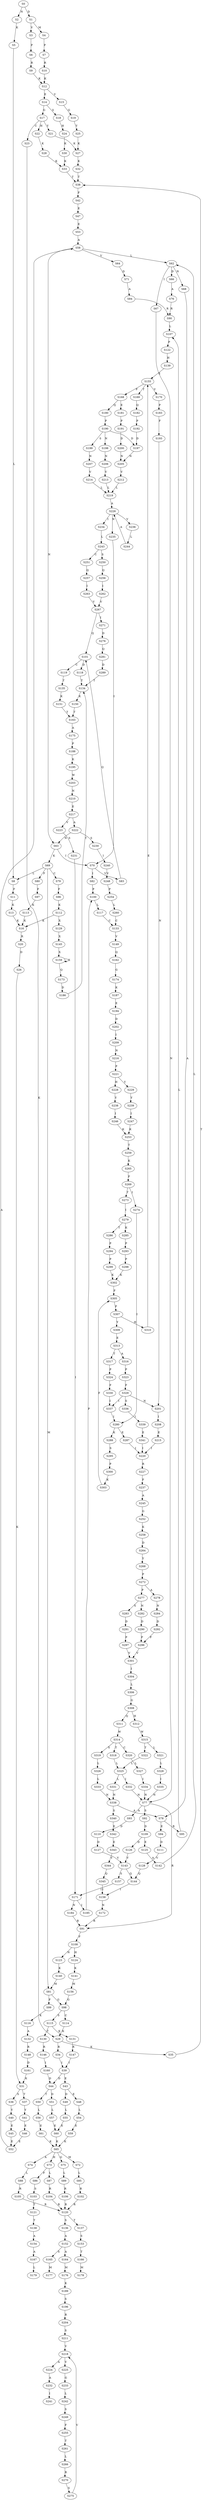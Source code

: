 strict digraph  {
	S0 -> S1 [ label = D ];
	S0 -> S2 [ label = N ];
	S1 -> S3 [ label = V ];
	S1 -> S4 [ label = M ];
	S2 -> S5 [ label = K ];
	S3 -> S6 [ label = P ];
	S4 -> S7 [ label = P ];
	S5 -> S8 [ label = L ];
	S6 -> S9 [ label = R ];
	S7 -> S10 [ label = R ];
	S8 -> S11 [ label = F ];
	S9 -> S12 [ label = K ];
	S10 -> S12 [ label = K ];
	S11 -> S13 [ label = K ];
	S12 -> S14 [ label = E ];
	S12 -> S15 [ label = V ];
	S13 -> S16 [ label = K ];
	S14 -> S17 [ label = G ];
	S14 -> S18 [ label = S ];
	S15 -> S19 [ label = G ];
	S16 -> S20 [ label = R ];
	S17 -> S21 [ label = Y ];
	S17 -> S22 [ label = H ];
	S17 -> S23 [ label = C ];
	S18 -> S24 [ label = H ];
	S19 -> S25 [ label = Y ];
	S20 -> S26 [ label = D ];
	S21 -> S27 [ label = K ];
	S22 -> S28 [ label = K ];
	S23 -> S29 [ label = K ];
	S24 -> S30 [ label = K ];
	S25 -> S27 [ label = K ];
	S26 -> S31 [ label = K ];
	S27 -> S32 [ label = K ];
	S28 -> S33 [ label = K ];
	S29 -> S34 [ label = R ];
	S29 -> S35 [ label = K ];
	S30 -> S33 [ label = K ];
	S31 -> S36 [ label = S ];
	S31 -> S37 [ label = T ];
	S32 -> S38 [ label = T ];
	S33 -> S38 [ label = T ];
	S34 -> S39 [ label = I ];
	S35 -> S38 [ label = T ];
	S36 -> S40 [ label = Y ];
	S37 -> S41 [ label = Y ];
	S38 -> S42 [ label = F ];
	S39 -> S43 [ label = E ];
	S39 -> S44 [ label = D ];
	S40 -> S45 [ label = E ];
	S41 -> S46 [ label = E ];
	S42 -> S47 [ label = E ];
	S43 -> S48 [ label = E ];
	S43 -> S49 [ label = D ];
	S44 -> S50 [ label = T ];
	S44 -> S51 [ label = D ];
	S45 -> S52 [ label = E ];
	S46 -> S52 [ label = E ];
	S47 -> S53 [ label = E ];
	S48 -> S54 [ label = L ];
	S49 -> S55 [ label = L ];
	S50 -> S56 [ label = L ];
	S51 -> S57 [ label = L ];
	S52 -> S58 [ label = A ];
	S53 -> S58 [ label = A ];
	S54 -> S59 [ label = E ];
	S55 -> S60 [ label = E ];
	S56 -> S61 [ label = E ];
	S57 -> S60 [ label = E ];
	S58 -> S62 [ label = L ];
	S58 -> S63 [ label = N ];
	S58 -> S64 [ label = V ];
	S59 -> S65 [ label = K ];
	S60 -> S65 [ label = K ];
	S61 -> S65 [ label = K ];
	S62 -> S66 [ label = D ];
	S62 -> S67 [ label = I ];
	S62 -> S68 [ label = N ];
	S63 -> S69 [ label = K ];
	S63 -> S70 [ label = I ];
	S64 -> S71 [ label = D ];
	S65 -> S72 [ label = M ];
	S65 -> S73 [ label = H ];
	S65 -> S74 [ label = A ];
	S65 -> S75 [ label = G ];
	S66 -> S76 [ label = A ];
	S67 -> S77 [ label = N ];
	S68 -> S78 [ label = A ];
	S69 -> S79 [ label = C ];
	S69 -> S80 [ label = F ];
	S69 -> S8 [ label = L ];
	S69 -> S81 [ label = M ];
	S70 -> S82 [ label = I ];
	S70 -> S83 [ label = V ];
	S71 -> S84 [ label = A ];
	S72 -> S85 [ label = L ];
	S73 -> S86 [ label = F ];
	S73 -> S87 [ label = L ];
	S74 -> S88 [ label = L ];
	S75 -> S89 [ label = L ];
	S76 -> S90 [ label = R ];
	S77 -> S91 [ label = R ];
	S77 -> S92 [ label = S ];
	S77 -> S93 [ label = A ];
	S78 -> S94 [ label = E ];
	S78 -> S95 [ label = R ];
	S79 -> S96 [ label = F ];
	S80 -> S97 [ label = F ];
	S81 -> S98 [ label = G ];
	S81 -> S99 [ label = F ];
	S82 -> S100 [ label = P ];
	S83 -> S101 [ label = Q ];
	S84 -> S90 [ label = R ];
	S85 -> S102 [ label = R ];
	S86 -> S103 [ label = S ];
	S87 -> S104 [ label = R ];
	S88 -> S105 [ label = R ];
	S89 -> S106 [ label = R ];
	S90 -> S107 [ label = L ];
	S91 -> S108 [ label = F ];
	S92 -> S109 [ label = D ];
	S93 -> S110 [ label = D ];
	S94 -> S111 [ label = D ];
	S95 -> S107 [ label = L ];
	S96 -> S112 [ label = K ];
	S97 -> S113 [ label = K ];
	S98 -> S114 [ label = C ];
	S98 -> S115 [ label = S ];
	S99 -> S116 [ label = K ];
	S100 -> S117 [ label = L ];
	S101 -> S118 [ label = D ];
	S101 -> S119 [ label = C ];
	S102 -> S120 [ label = R ];
	S103 -> S121 [ label = T ];
	S104 -> S120 [ label = R ];
	S105 -> S120 [ label = R ];
	S106 -> S120 [ label = R ];
	S107 -> S122 [ label = P ];
	S108 -> S123 [ label = N ];
	S108 -> S124 [ label = H ];
	S109 -> S125 [ label = E ];
	S109 -> S126 [ label = D ];
	S110 -> S127 [ label = D ];
	S111 -> S128 [ label = V ];
	S112 -> S16 [ label = K ];
	S112 -> S129 [ label = X ];
	S113 -> S16 [ label = K ];
	S114 -> S29 [ label = K ];
	S115 -> S130 [ label = T ];
	S115 -> S131 [ label = K ];
	S116 -> S132 [ label = A ];
	S117 -> S133 [ label = C ];
	S118 -> S134 [ label = T ];
	S119 -> S135 [ label = T ];
	S120 -> S136 [ label = S ];
	S120 -> S137 [ label = T ];
	S121 -> S138 [ label = T ];
	S122 -> S139 [ label = H ];
	S123 -> S140 [ label = K ];
	S124 -> S141 [ label = K ];
	S125 -> S142 [ label = A ];
	S126 -> S143 [ label = V ];
	S127 -> S143 [ label = V ];
	S128 -> S144 [ label = Q ];
	S129 -> S145 [ label = X ];
	S130 -> S146 [ label = R ];
	S131 -> S147 [ label = R ];
	S132 -> S148 [ label = R ];
	S133 -> S149 [ label = V ];
	S134 -> S150 [ label = K ];
	S135 -> S151 [ label = K ];
	S136 -> S152 [ label = A ];
	S137 -> S153 [ label = S ];
	S138 -> S154 [ label = A ];
	S139 -> S155 [ label = E ];
	S140 -> S81 [ label = M ];
	S141 -> S156 [ label = M ];
	S142 -> S62 [ label = L ];
	S143 -> S144 [ label = Q ];
	S143 -> S157 [ label = S ];
	S144 -> S158 [ label = I ];
	S145 -> S159 [ label = X ];
	S146 -> S160 [ label = I ];
	S147 -> S39 [ label = I ];
	S148 -> S161 [ label = D ];
	S149 -> S162 [ label = Q ];
	S150 -> S163 [ label = T ];
	S151 -> S163 [ label = T ];
	S152 -> S164 [ label = A ];
	S152 -> S165 [ label = S ];
	S153 -> S166 [ label = T ];
	S154 -> S167 [ label = A ];
	S155 -> S168 [ label = P ];
	S155 -> S169 [ label = T ];
	S155 -> S170 [ label = V ];
	S156 -> S98 [ label = G ];
	S157 -> S171 [ label = I ];
	S158 -> S172 [ label = N ];
	S159 -> S173 [ label = Q ];
	S159 -> S159 [ label = X ];
	S160 -> S44 [ label = D ];
	S161 -> S31 [ label = K ];
	S162 -> S174 [ label = G ];
	S163 -> S175 [ label = A ];
	S164 -> S176 [ label = M ];
	S165 -> S177 [ label = M ];
	S166 -> S178 [ label = M ];
	S167 -> S179 [ label = L ];
	S168 -> S180 [ label = Q ];
	S168 -> S181 [ label = E ];
	S169 -> S182 [ label = Q ];
	S170 -> S183 [ label = P ];
	S171 -> S184 [ label = N ];
	S171 -> S185 [ label = I ];
	S172 -> S91 [ label = R ];
	S173 -> S186 [ label = D ];
	S174 -> S187 [ label = K ];
	S175 -> S188 [ label = P ];
	S176 -> S189 [ label = K ];
	S180 -> S190 [ label = P ];
	S181 -> S191 [ label = P ];
	S182 -> S192 [ label = P ];
	S183 -> S193 [ label = F ];
	S184 -> S91 [ label = R ];
	S185 -> S100 [ label = P ];
	S186 -> S134 [ label = T ];
	S187 -> S194 [ label = E ];
	S188 -> S195 [ label = K ];
	S189 -> S196 [ label = S ];
	S190 -> S197 [ label = D ];
	S190 -> S198 [ label = N ];
	S190 -> S199 [ label = S ];
	S191 -> S200 [ label = D ];
	S192 -> S197 [ label = D ];
	S193 -> S201 [ label = N ];
	S194 -> S202 [ label = D ];
	S195 -> S203 [ label = W ];
	S196 -> S204 [ label = R ];
	S197 -> S205 [ label = N ];
	S198 -> S206 [ label = N ];
	S199 -> S207 [ label = N ];
	S200 -> S205 [ label = N ];
	S201 -> S208 [ label = I ];
	S202 -> S209 [ label = I ];
	S203 -> S210 [ label = N ];
	S204 -> S211 [ label = S ];
	S205 -> S212 [ label = V ];
	S206 -> S213 [ label = V ];
	S207 -> S214 [ label = V ];
	S208 -> S215 [ label = E ];
	S209 -> S216 [ label = N ];
	S210 -> S217 [ label = E ];
	S211 -> S218 [ label = V ];
	S212 -> S219 [ label = L ];
	S213 -> S219 [ label = L ];
	S214 -> S219 [ label = L ];
	S215 -> S220 [ label = I ];
	S216 -> S221 [ label = P ];
	S217 -> S222 [ label = A ];
	S217 -> S223 [ label = V ];
	S218 -> S224 [ label = A ];
	S218 -> S225 [ label = V ];
	S219 -> S226 [ label = A ];
	S220 -> S227 [ label = R ];
	S221 -> S228 [ label = H ];
	S221 -> S229 [ label = Y ];
	S222 -> S230 [ label = S ];
	S222 -> S63 [ label = N ];
	S223 -> S231 [ label = S ];
	S224 -> S232 [ label = A ];
	S225 -> S233 [ label = G ];
	S226 -> S234 [ label = I ];
	S226 -> S235 [ label = N ];
	S226 -> S236 [ label = V ];
	S227 -> S237 [ label = F ];
	S228 -> S238 [ label = Y ];
	S229 -> S239 [ label = Y ];
	S230 -> S240 [ label = I ];
	S231 -> S171 [ label = I ];
	S232 -> S241 [ label = I ];
	S233 -> S242 [ label = L ];
	S234 -> S243 [ label = L ];
	S235 -> S70 [ label = I ];
	S236 -> S244 [ label = L ];
	S237 -> S245 [ label = A ];
	S238 -> S246 [ label = I ];
	S239 -> S247 [ label = I ];
	S240 -> S248 [ label = V ];
	S242 -> S249 [ label = S ];
	S243 -> S250 [ label = S ];
	S243 -> S251 [ label = C ];
	S244 -> S226 [ label = A ];
	S245 -> S252 [ label = G ];
	S246 -> S253 [ label = K ];
	S247 -> S253 [ label = K ];
	S248 -> S254 [ label = P ];
	S249 -> S255 [ label = F ];
	S250 -> S256 [ label = Q ];
	S251 -> S257 [ label = Q ];
	S252 -> S258 [ label = K ];
	S253 -> S259 [ label = T ];
	S254 -> S260 [ label = L ];
	S255 -> S261 [ label = T ];
	S256 -> S262 [ label = I ];
	S257 -> S263 [ label = I ];
	S258 -> S264 [ label = D ];
	S259 -> S265 [ label = K ];
	S260 -> S133 [ label = C ];
	S261 -> S266 [ label = L ];
	S262 -> S267 [ label = V ];
	S263 -> S267 [ label = V ];
	S264 -> S268 [ label = Y ];
	S265 -> S269 [ label = F ];
	S266 -> S270 [ label = R ];
	S267 -> S101 [ label = Q ];
	S267 -> S271 [ label = I ];
	S268 -> S272 [ label = P ];
	S269 -> S273 [ label = T ];
	S269 -> S274 [ label = I ];
	S270 -> S275 [ label = S ];
	S271 -> S276 [ label = D ];
	S272 -> S277 [ label = P ];
	S272 -> S278 [ label = A ];
	S273 -> S279 [ label = I ];
	S274 -> S280 [ label = I ];
	S275 -> S218 [ label = V ];
	S276 -> S281 [ label = Q ];
	S277 -> S282 [ label = N ];
	S277 -> S283 [ label = S ];
	S278 -> S284 [ label = N ];
	S279 -> S285 [ label = K ];
	S279 -> S286 [ label = T ];
	S280 -> S287 [ label = E ];
	S280 -> S288 [ label = K ];
	S281 -> S289 [ label = D ];
	S282 -> S290 [ label = D ];
	S283 -> S291 [ label = D ];
	S284 -> S292 [ label = D ];
	S285 -> S293 [ label = P ];
	S286 -> S294 [ label = P ];
	S287 -> S220 [ label = I ];
	S288 -> S295 [ label = S ];
	S289 -> S134 [ label = T ];
	S290 -> S296 [ label = P ];
	S291 -> S297 [ label = P ];
	S292 -> S296 [ label = P ];
	S293 -> S298 [ label = P ];
	S294 -> S299 [ label = P ];
	S295 -> S300 [ label = P ];
	S296 -> S301 [ label = V ];
	S297 -> S301 [ label = V ];
	S298 -> S302 [ label = K ];
	S299 -> S302 [ label = K ];
	S300 -> S303 [ label = K ];
	S301 -> S304 [ label = I ];
	S302 -> S305 [ label = F ];
	S303 -> S305 [ label = F ];
	S304 -> S306 [ label = L ];
	S305 -> S307 [ label = P ];
	S306 -> S308 [ label = G ];
	S307 -> S309 [ label = Y ];
	S307 -> S310 [ label = H ];
	S308 -> S311 [ label = Q ];
	S308 -> S312 [ label = H ];
	S309 -> S313 [ label = E ];
	S310 -> S155 [ label = E ];
	S311 -> S314 [ label = W ];
	S312 -> S315 [ label = W ];
	S313 -> S316 [ label = A ];
	S313 -> S317 [ label = T ];
	S314 -> S318 [ label = T ];
	S314 -> S319 [ label = S ];
	S314 -> S320 [ label = C ];
	S315 -> S321 [ label = L ];
	S315 -> S322 [ label = T ];
	S316 -> S323 [ label = P ];
	S317 -> S324 [ label = P ];
	S318 -> S325 [ label = L ];
	S319 -> S326 [ label = L ];
	S320 -> S327 [ label = L ];
	S321 -> S328 [ label = L ];
	S322 -> S325 [ label = L ];
	S323 -> S329 [ label = F ];
	S324 -> S330 [ label = F ];
	S325 -> S331 [ label = L ];
	S325 -> S332 [ label = I ];
	S326 -> S333 [ label = L ];
	S327 -> S334 [ label = I ];
	S328 -> S335 [ label = I ];
	S329 -> S201 [ label = N ];
	S329 -> S336 [ label = S ];
	S329 -> S337 [ label = I ];
	S330 -> S337 [ label = I ];
	S331 -> S338 [ label = N ];
	S332 -> S77 [ label = N ];
	S333 -> S338 [ label = N ];
	S334 -> S77 [ label = N ];
	S335 -> S77 [ label = N ];
	S336 -> S339 [ label = I ];
	S337 -> S280 [ label = I ];
	S338 -> S78 [ label = A ];
	S338 -> S340 [ label = S ];
	S339 -> S341 [ label = E ];
	S340 -> S342 [ label = E ];
	S341 -> S220 [ label = I ];
	S342 -> S343 [ label = E ];
	S343 -> S344 [ label = V ];
	S344 -> S345 [ label = Q ];
	S345 -> S158 [ label = I ];
}
